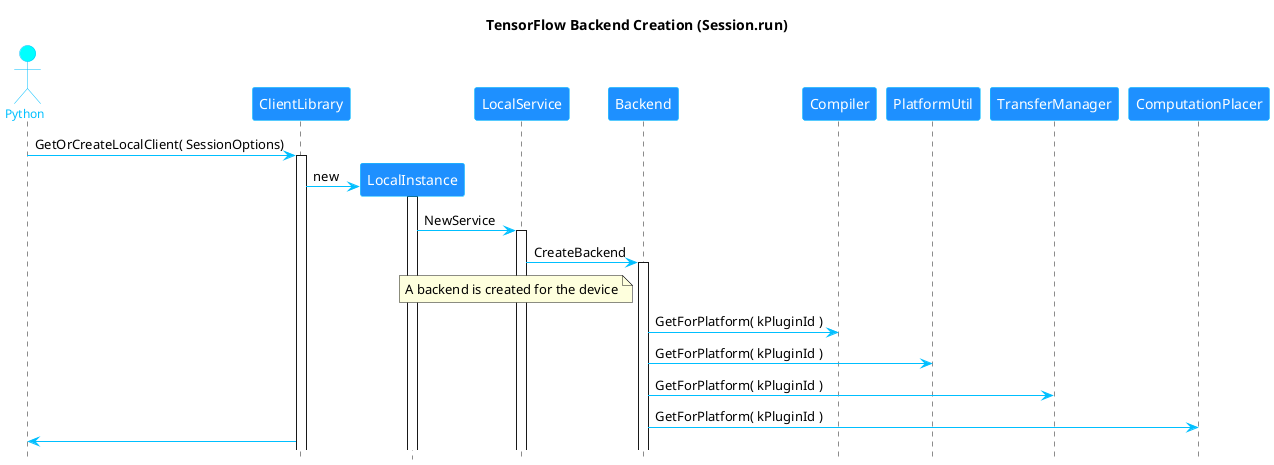 @startuml
title "TensorFlow Backend Creation (Session.run)"

hide footbox
skinparam sequence {
    ArrowColor DeepSkyBlue
    ActorBorderColor DeepSkyBlue

    ParticipantBorderColor DeepSkyBlue
    ParticipantBackgroundColor DodgerBlue
    'ParticipantFontName Impact
    ParticipantFontSize 14
    ParticipantFontColor #FFFFFF

    ActorBackgroundColor aqua
    ActorFontColor DeepSkyBlue
    ActorFontSize 12
    ActorFontName Aapex
}

actor Python
Python -> ClientLibrary: GetOrCreateLocalClient( SessionOptions)
activate ClientLibrary
create LocalInstance
ClientLibrary -> LocalInstance: new
activate LocalInstance
LocalInstance -> LocalService: NewService
activate LocalService
LocalService -> Backend: CreateBackend
activate Backend

note left Backend: A backend is created for the device

Backend -> Compiler: GetForPlatform( kPluginId )
Backend -> PlatformUtil: GetForPlatform( kPluginId )
Backend -> TransferManager: GetForPlatform( kPluginId )
Backend -> ComputationPlacer: GetForPlatform( kPluginId )

ClientLibrary -> Python

@enduml